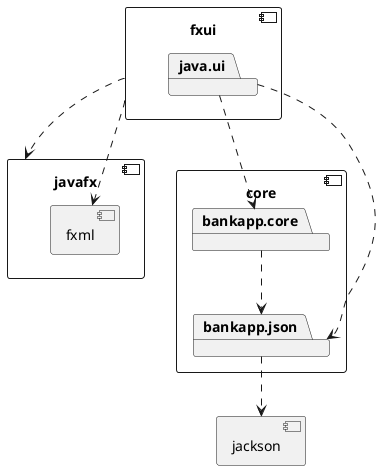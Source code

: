 @startuml

component core {
    package bankapp.core
    package bankapp.json
}

bankapp.core ..> bankapp.json
component jackson {
}


component fxui {
    package java.ui
}

java.ui ..> bankapp.core
java.ui ..> bankapp.json
bankapp.json ..> jackson

component javafx {
    component fxml
}

fxui ..> javafx
fxui ..> fxml


@enduml